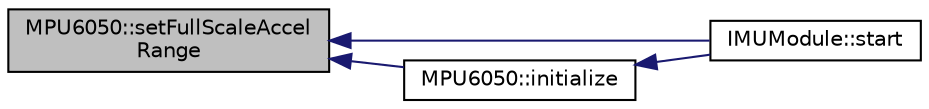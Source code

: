 digraph "MPU6050::setFullScaleAccelRange"
{
  edge [fontname="Helvetica",fontsize="10",labelfontname="Helvetica",labelfontsize="10"];
  node [fontname="Helvetica",fontsize="10",shape=record];
  rankdir="LR";
  Node1070 [label="MPU6050::setFullScaleAccel\lRange",height=0.2,width=0.4,color="black", fillcolor="grey75", style="filled", fontcolor="black"];
  Node1070 -> Node1071 [dir="back",color="midnightblue",fontsize="10",style="solid",fontname="Helvetica"];
  Node1071 [label="IMUModule::start",height=0.2,width=0.4,color="black", fillcolor="white", style="filled",URL="$class_i_m_u_module.html#aba29f7665d8ec8f0eefe802f1c2b741c",tooltip="Called once to initialize the module. "];
  Node1070 -> Node1072 [dir="back",color="midnightblue",fontsize="10",style="solid",fontname="Helvetica"];
  Node1072 [label="MPU6050::initialize",height=0.2,width=0.4,color="black", fillcolor="white", style="filled",URL="$class_m_p_u6050.html#abd8fc6c18adf158011118fbccc7e7054",tooltip="Power on and prepare for general usage. "];
  Node1072 -> Node1071 [dir="back",color="midnightblue",fontsize="10",style="solid",fontname="Helvetica"];
}
